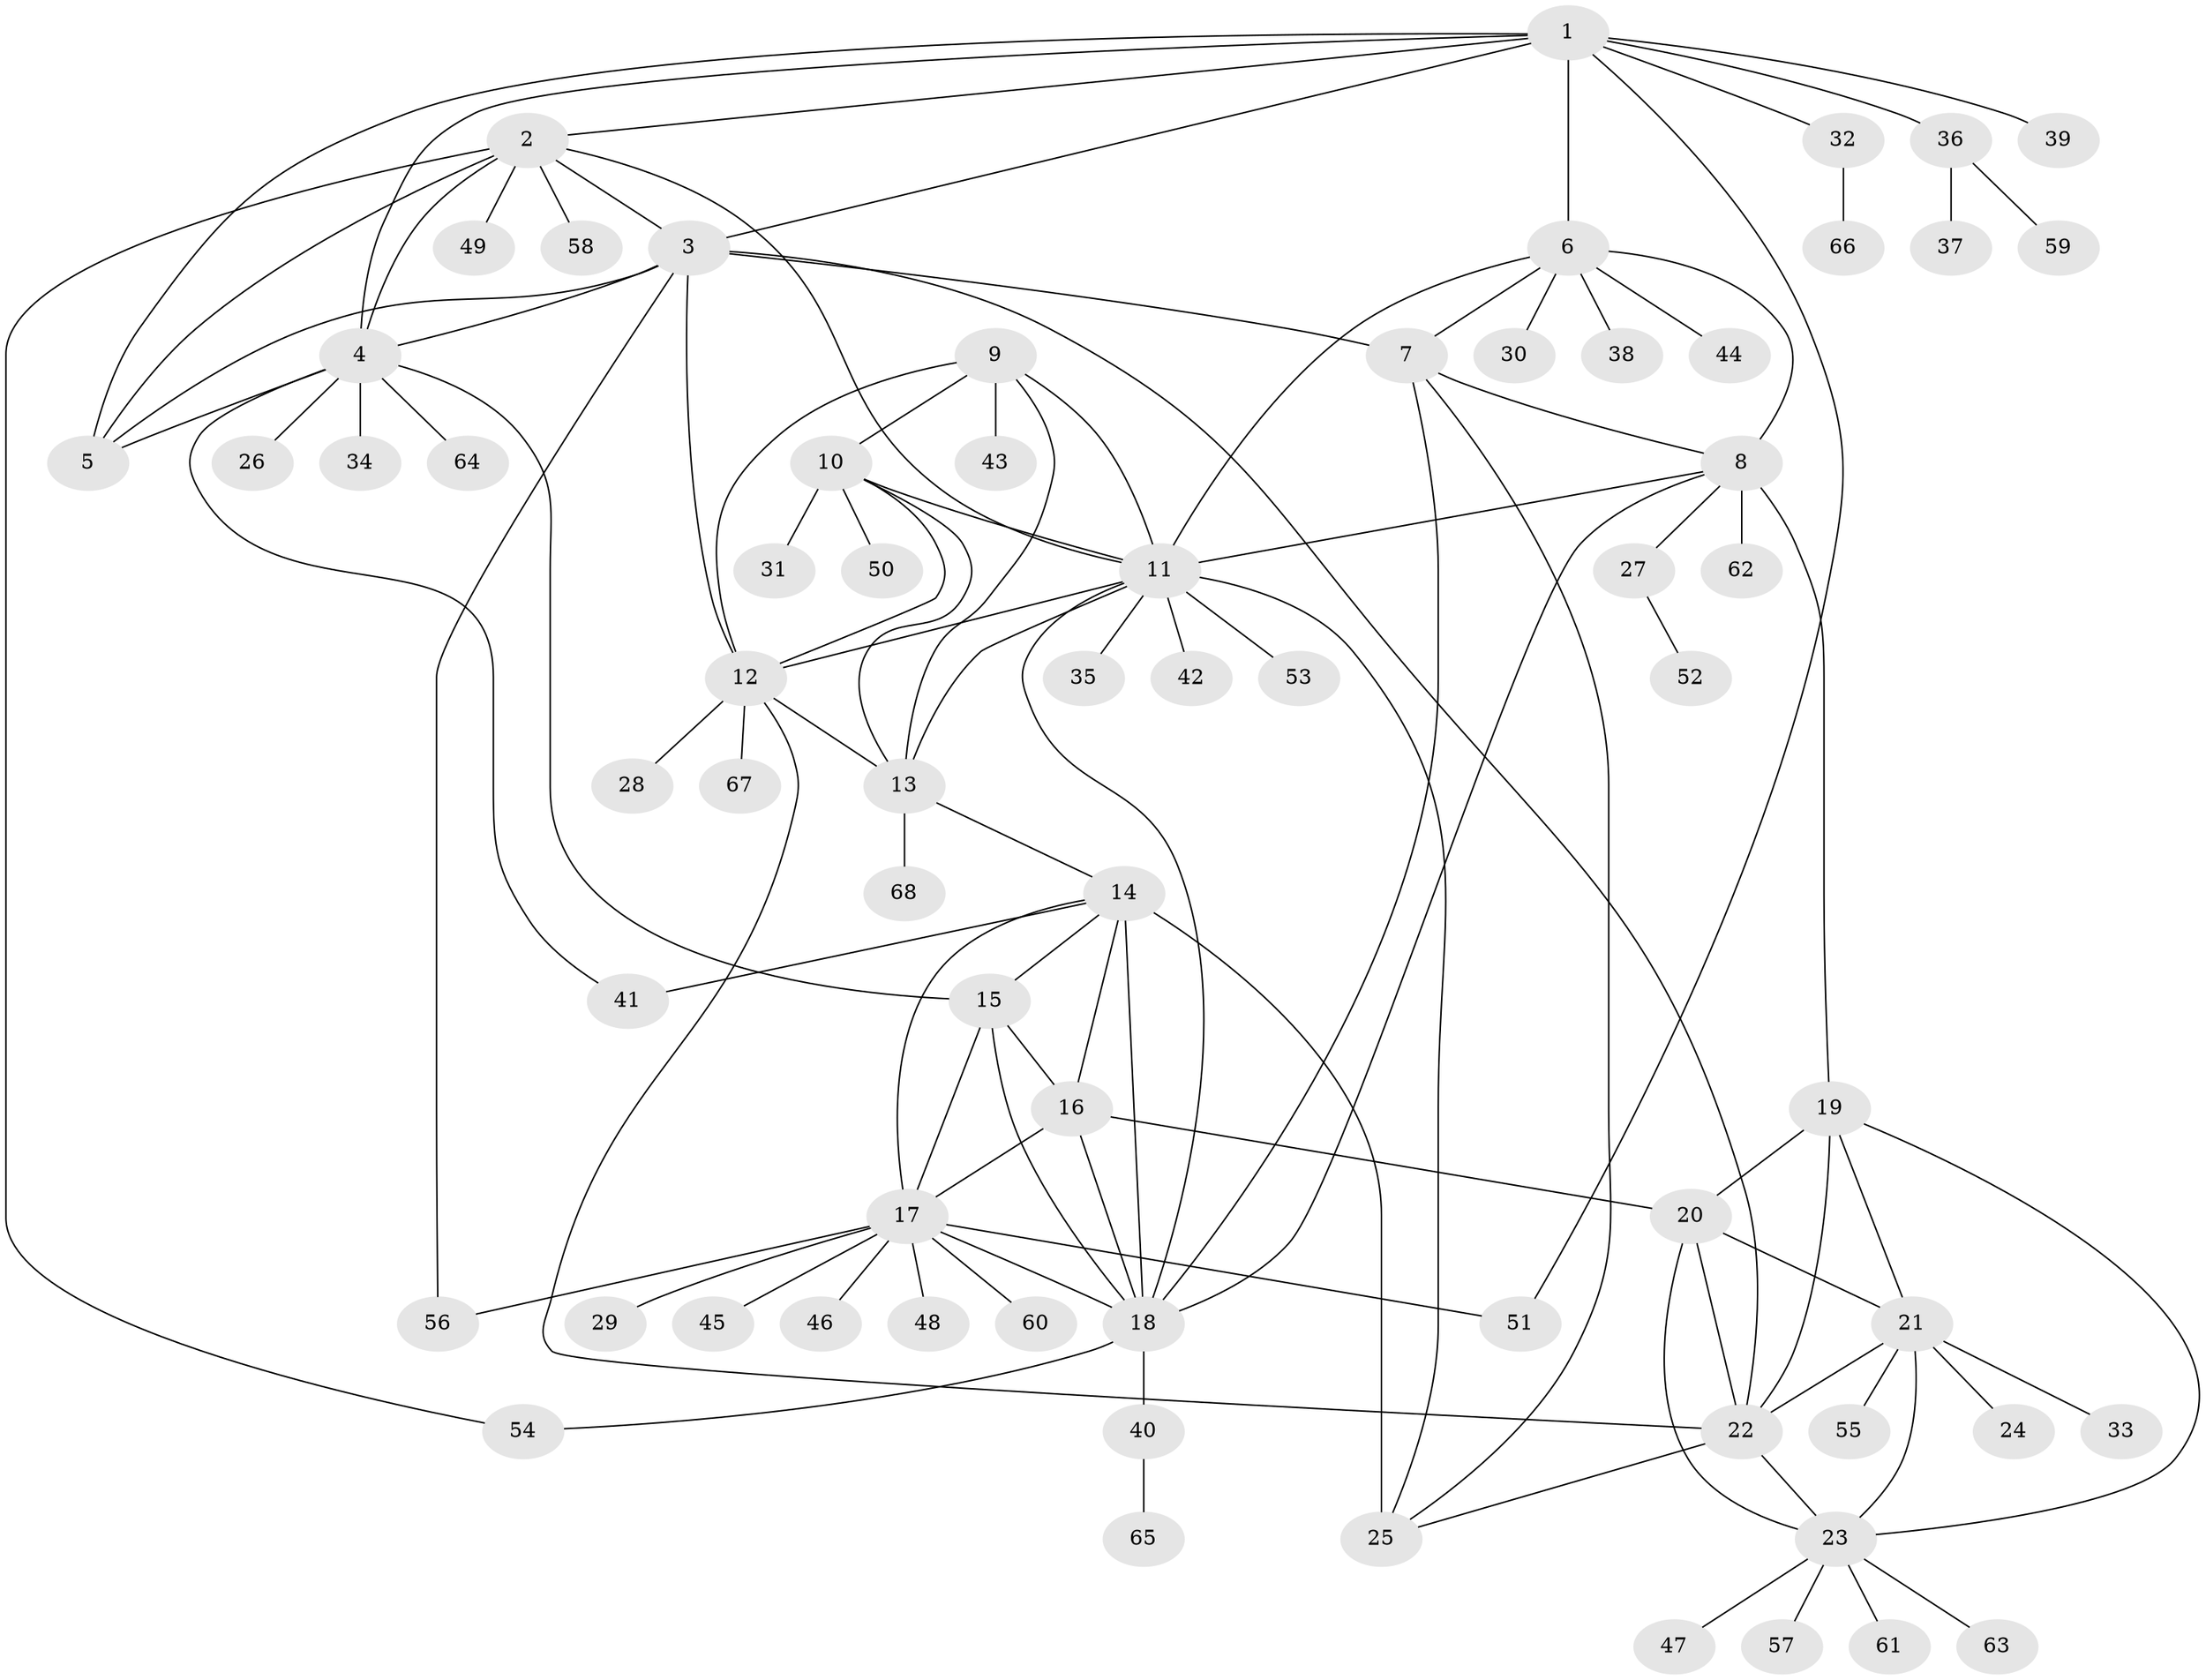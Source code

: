 // original degree distribution, {10: 0.02702702702702703, 9: 0.02702702702702703, 7: 0.05405405405405406, 5: 0.009009009009009009, 8: 0.02702702702702703, 4: 0.018018018018018018, 6: 0.036036036036036036, 13: 0.009009009009009009, 11: 0.009009009009009009, 12: 0.018018018018018018, 1: 0.5675675675675675, 2: 0.1891891891891892, 3: 0.009009009009009009}
// Generated by graph-tools (version 1.1) at 2025/52/03/04/25 22:52:09]
// undirected, 68 vertices, 110 edges
graph export_dot {
  node [color=gray90,style=filled];
  1;
  2;
  3;
  4;
  5;
  6;
  7;
  8;
  9;
  10;
  11;
  12;
  13;
  14;
  15;
  16;
  17;
  18;
  19;
  20;
  21;
  22;
  23;
  24;
  25;
  26;
  27;
  28;
  29;
  30;
  31;
  32;
  33;
  34;
  35;
  36;
  37;
  38;
  39;
  40;
  41;
  42;
  43;
  44;
  45;
  46;
  47;
  48;
  49;
  50;
  51;
  52;
  53;
  54;
  55;
  56;
  57;
  58;
  59;
  60;
  61;
  62;
  63;
  64;
  65;
  66;
  67;
  68;
  1 -- 2 [weight=1.0];
  1 -- 3 [weight=1.0];
  1 -- 4 [weight=1.0];
  1 -- 5 [weight=1.0];
  1 -- 6 [weight=1.0];
  1 -- 32 [weight=1.0];
  1 -- 36 [weight=1.0];
  1 -- 39 [weight=1.0];
  1 -- 51 [weight=1.0];
  2 -- 3 [weight=1.0];
  2 -- 4 [weight=1.0];
  2 -- 5 [weight=1.0];
  2 -- 11 [weight=1.0];
  2 -- 49 [weight=1.0];
  2 -- 54 [weight=1.0];
  2 -- 58 [weight=1.0];
  3 -- 4 [weight=1.0];
  3 -- 5 [weight=1.0];
  3 -- 7 [weight=1.0];
  3 -- 12 [weight=1.0];
  3 -- 22 [weight=1.0];
  3 -- 56 [weight=1.0];
  4 -- 5 [weight=1.0];
  4 -- 15 [weight=1.0];
  4 -- 26 [weight=1.0];
  4 -- 34 [weight=1.0];
  4 -- 41 [weight=1.0];
  4 -- 64 [weight=1.0];
  6 -- 7 [weight=3.0];
  6 -- 8 [weight=3.0];
  6 -- 11 [weight=1.0];
  6 -- 30 [weight=1.0];
  6 -- 38 [weight=1.0];
  6 -- 44 [weight=1.0];
  7 -- 8 [weight=1.0];
  7 -- 18 [weight=1.0];
  7 -- 25 [weight=1.0];
  8 -- 11 [weight=1.0];
  8 -- 18 [weight=1.0];
  8 -- 19 [weight=1.0];
  8 -- 27 [weight=1.0];
  8 -- 62 [weight=1.0];
  9 -- 10 [weight=1.0];
  9 -- 11 [weight=1.0];
  9 -- 12 [weight=1.0];
  9 -- 13 [weight=1.0];
  9 -- 43 [weight=1.0];
  10 -- 11 [weight=1.0];
  10 -- 12 [weight=1.0];
  10 -- 13 [weight=1.0];
  10 -- 31 [weight=1.0];
  10 -- 50 [weight=1.0];
  11 -- 12 [weight=1.0];
  11 -- 13 [weight=1.0];
  11 -- 18 [weight=1.0];
  11 -- 25 [weight=1.0];
  11 -- 35 [weight=1.0];
  11 -- 42 [weight=1.0];
  11 -- 53 [weight=1.0];
  12 -- 13 [weight=1.0];
  12 -- 22 [weight=1.0];
  12 -- 28 [weight=1.0];
  12 -- 67 [weight=1.0];
  13 -- 14 [weight=1.0];
  13 -- 68 [weight=1.0];
  14 -- 15 [weight=1.0];
  14 -- 16 [weight=1.0];
  14 -- 17 [weight=1.0];
  14 -- 18 [weight=1.0];
  14 -- 25 [weight=4.0];
  14 -- 41 [weight=1.0];
  15 -- 16 [weight=1.0];
  15 -- 17 [weight=1.0];
  15 -- 18 [weight=7.0];
  16 -- 17 [weight=1.0];
  16 -- 18 [weight=1.0];
  16 -- 20 [weight=1.0];
  17 -- 18 [weight=1.0];
  17 -- 29 [weight=1.0];
  17 -- 45 [weight=1.0];
  17 -- 46 [weight=1.0];
  17 -- 48 [weight=1.0];
  17 -- 51 [weight=1.0];
  17 -- 56 [weight=1.0];
  17 -- 60 [weight=1.0];
  18 -- 40 [weight=1.0];
  18 -- 54 [weight=1.0];
  19 -- 20 [weight=1.0];
  19 -- 21 [weight=1.0];
  19 -- 22 [weight=1.0];
  19 -- 23 [weight=1.0];
  20 -- 21 [weight=1.0];
  20 -- 22 [weight=1.0];
  20 -- 23 [weight=1.0];
  21 -- 22 [weight=1.0];
  21 -- 23 [weight=1.0];
  21 -- 24 [weight=1.0];
  21 -- 33 [weight=1.0];
  21 -- 55 [weight=1.0];
  22 -- 23 [weight=1.0];
  22 -- 25 [weight=1.0];
  23 -- 47 [weight=1.0];
  23 -- 57 [weight=1.0];
  23 -- 61 [weight=1.0];
  23 -- 63 [weight=1.0];
  27 -- 52 [weight=1.0];
  32 -- 66 [weight=1.0];
  36 -- 37 [weight=1.0];
  36 -- 59 [weight=1.0];
  40 -- 65 [weight=1.0];
}

